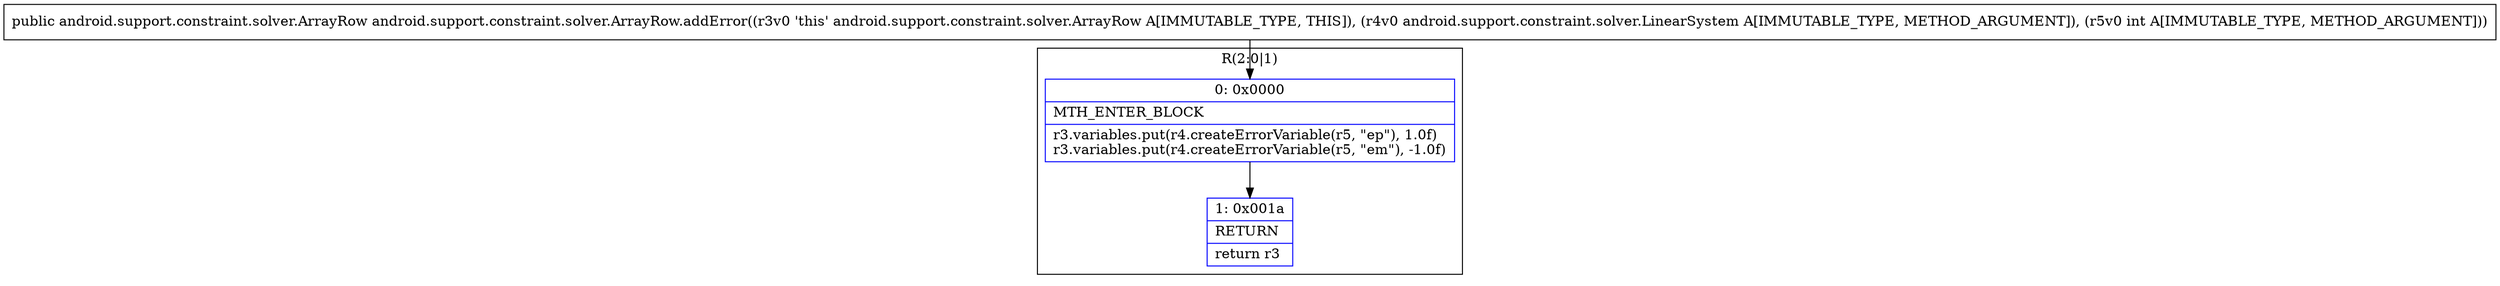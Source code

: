 digraph "CFG forandroid.support.constraint.solver.ArrayRow.addError(Landroid\/support\/constraint\/solver\/LinearSystem;I)Landroid\/support\/constraint\/solver\/ArrayRow;" {
subgraph cluster_Region_1716835466 {
label = "R(2:0|1)";
node [shape=record,color=blue];
Node_0 [shape=record,label="{0\:\ 0x0000|MTH_ENTER_BLOCK\l|r3.variables.put(r4.createErrorVariable(r5, \"ep\"), 1.0f)\lr3.variables.put(r4.createErrorVariable(r5, \"em\"), \-1.0f)\l}"];
Node_1 [shape=record,label="{1\:\ 0x001a|RETURN\l|return r3\l}"];
}
MethodNode[shape=record,label="{public android.support.constraint.solver.ArrayRow android.support.constraint.solver.ArrayRow.addError((r3v0 'this' android.support.constraint.solver.ArrayRow A[IMMUTABLE_TYPE, THIS]), (r4v0 android.support.constraint.solver.LinearSystem A[IMMUTABLE_TYPE, METHOD_ARGUMENT]), (r5v0 int A[IMMUTABLE_TYPE, METHOD_ARGUMENT])) }"];
MethodNode -> Node_0;
Node_0 -> Node_1;
}

